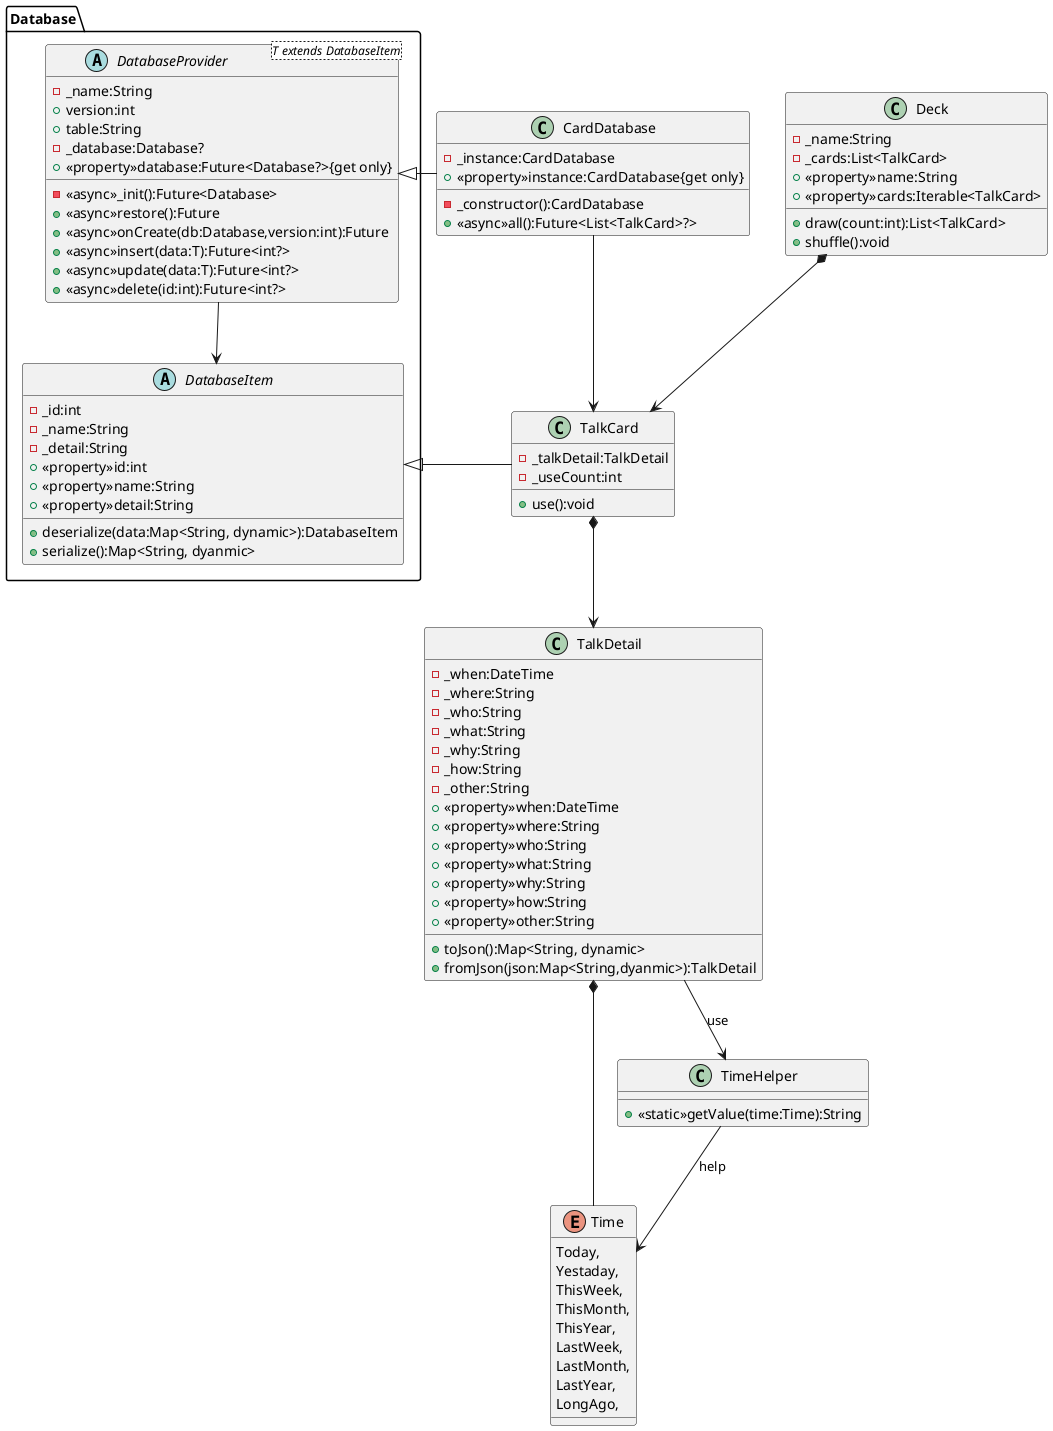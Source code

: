 @startuml Conversation deck cards
package Database
{
    abstract DatabaseItem
    {
        -_id:int
        -_name:String
        -_detail:String
        +<<property>>id:int
        +<<property>>name:String
        +<<property>>detail:String
        +deserialize(data:Map<String, dynamic>):DatabaseItem
        +serialize():Map<String, dyanmic>
    }
    abstract DatabaseProvider<T extends DatabaseItem>
    {
        -_name:String
        +version:int
        +table:String
        -_database:Database?
        +<<property>>database:Future<Database?>{get only}
        -<<async>>_init():Future<Database>
        +<<async>>restore():Future
        +<<async>>onCreate(db:Database,version:int):Future
        +<<async>>insert(data:T):Future<int?>
        +<<async>>update(data:T):Future<int?>
        +<<async>>delete(id:int):Future<int?>
    }
}
class CardDatabase
{
    -_instance:CardDatabase
    +<<property>>instance:CardDatabase{get only}
    -_constructor():CardDatabase
    +<<async>>all():Future<List<TalkCard>?>
}
class Deck
{
    -_name:String
    -_cards:List<TalkCard>
    +<<property>>name:String
    +<<property>>cards:Iterable<TalkCard>
    +draw(count:int):List<TalkCard>
    +shuffle():void
}
class TalkCard
{
    -_talkDetail:TalkDetail
    -_useCount:int
    +use():void
}
class TalkDetail
{
    -_when:DateTime
    -_where:String
    -_who:String
    -_what:String
    -_why:String
    -_how:String
    -_other:String
    +<<property>>when:DateTime
    +<<property>>where:String
    +<<property>>who:String
    +<<property>>what:String
    +<<property>>why:String
    +<<property>>how:String
    +<<property>>other:String
    +toJson():Map<String, dynamic>
    +fromJson(json:Map<String,dyanmic>):TalkDetail
}
enum Time
{
    Today,
    Yestaday,
    ThisWeek,
    ThisMonth,
    ThisYear,
    LastWeek,
    LastMonth,
    LastYear,
    LongAgo,
}
class TimeHelper
{
    +<<static>>getValue(time:Time):String
}

DatabaseProvider --> DatabaseItem
CardDatabase --> TalkCard

CardDatabase -left-|> DatabaseProvider
TalkCard -left-|> DatabaseItem
TimeHelper --> Time :help
TalkDetail --> TimeHelper : use

TalkDetail *-- Time

TalkCard *--> TalkDetail
Deck *--> TalkCard

@enduml